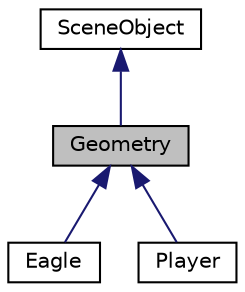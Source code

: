 digraph "Geometry"
{
  edge [fontname="Helvetica",fontsize="10",labelfontname="Helvetica",labelfontsize="10"];
  node [fontname="Helvetica",fontsize="10",shape=record];
  Node1 [label="Geometry",height=0.2,width=0.4,color="black", fillcolor="grey75", style="filled", fontcolor="black"];
  Node2 -> Node1 [dir="back",color="midnightblue",fontsize="10",style="solid",fontname="Helvetica"];
  Node2 [label="SceneObject",height=0.2,width=0.4,color="black", fillcolor="white", style="filled",URL="$classSceneObject.html",tooltip="A SceneObject holds a transformation matrix and its inverse and provides functions to manipulate them..."];
  Node1 -> Node3 [dir="back",color="midnightblue",fontsize="10",style="solid",fontname="Helvetica"];
  Node3 [label="Eagle",height=0.2,width=0.4,color="black", fillcolor="white", style="filled",URL="$classEagle.html"];
  Node1 -> Node4 [dir="back",color="midnightblue",fontsize="10",style="solid",fontname="Helvetica"];
  Node4 [label="Player",height=0.2,width=0.4,color="black", fillcolor="white", style="filled",URL="$classPlayer.html",tooltip="The Player class. This stores the player Geometry and a Camera, as well as a GLFWwindow to handle inp..."];
}

